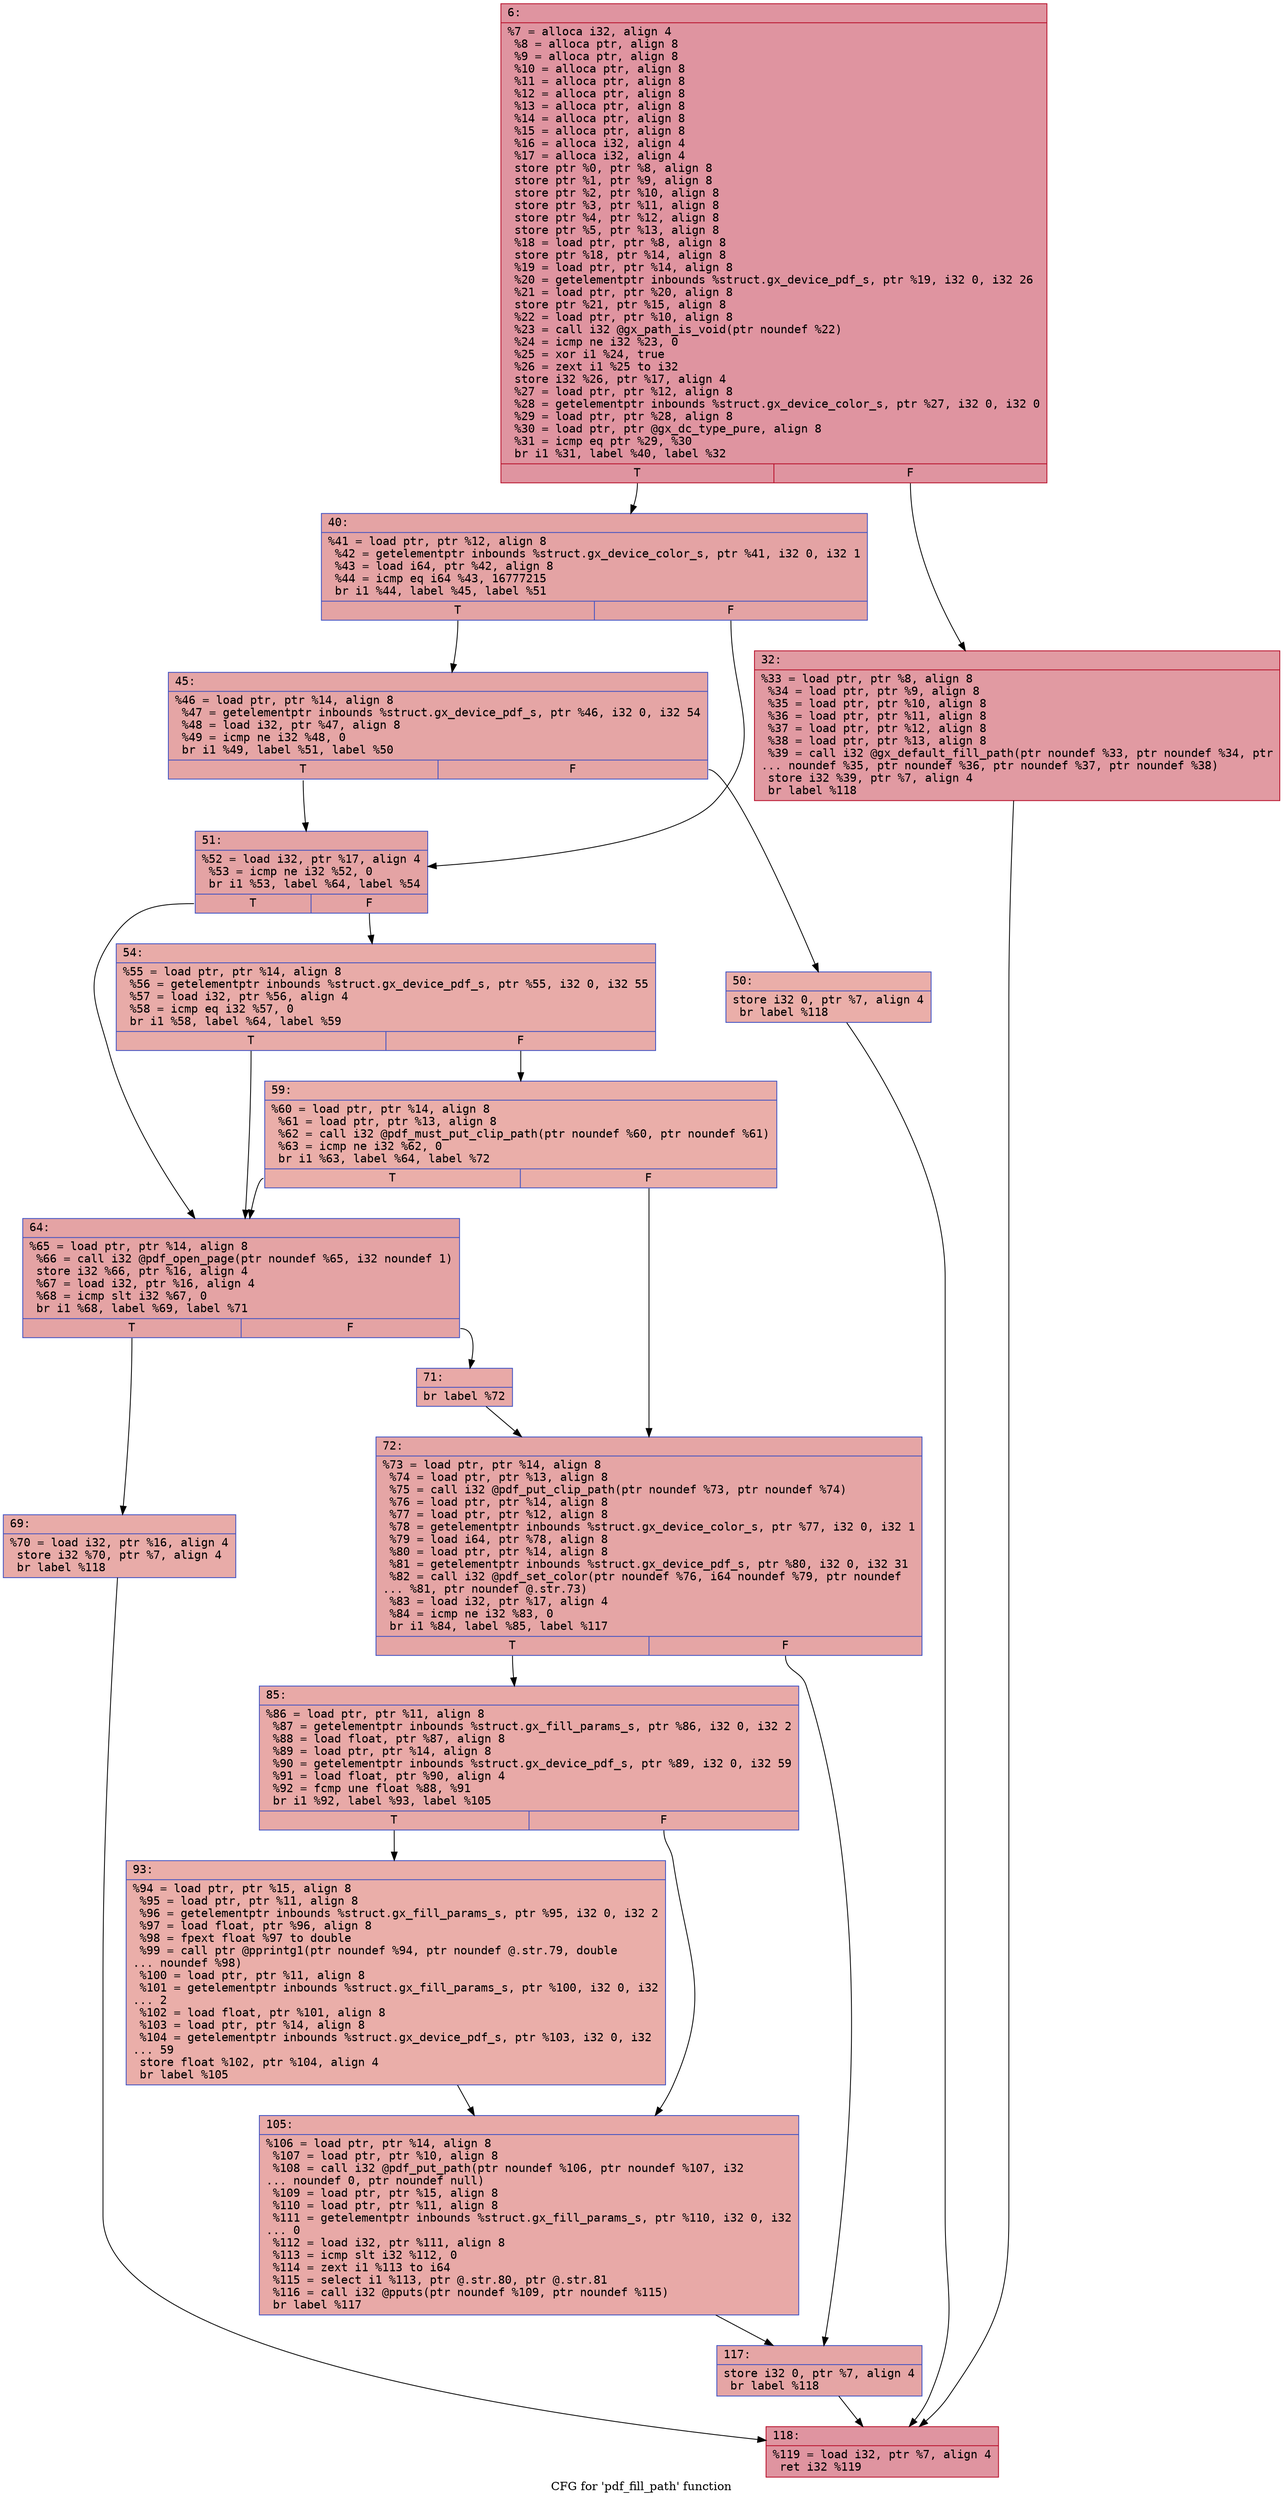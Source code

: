 digraph "CFG for 'pdf_fill_path' function" {
	label="CFG for 'pdf_fill_path' function";

	Node0x6000020af750 [shape=record,color="#b70d28ff", style=filled, fillcolor="#b70d2870" fontname="Courier",label="{6:\l|  %7 = alloca i32, align 4\l  %8 = alloca ptr, align 8\l  %9 = alloca ptr, align 8\l  %10 = alloca ptr, align 8\l  %11 = alloca ptr, align 8\l  %12 = alloca ptr, align 8\l  %13 = alloca ptr, align 8\l  %14 = alloca ptr, align 8\l  %15 = alloca ptr, align 8\l  %16 = alloca i32, align 4\l  %17 = alloca i32, align 4\l  store ptr %0, ptr %8, align 8\l  store ptr %1, ptr %9, align 8\l  store ptr %2, ptr %10, align 8\l  store ptr %3, ptr %11, align 8\l  store ptr %4, ptr %12, align 8\l  store ptr %5, ptr %13, align 8\l  %18 = load ptr, ptr %8, align 8\l  store ptr %18, ptr %14, align 8\l  %19 = load ptr, ptr %14, align 8\l  %20 = getelementptr inbounds %struct.gx_device_pdf_s, ptr %19, i32 0, i32 26\l  %21 = load ptr, ptr %20, align 8\l  store ptr %21, ptr %15, align 8\l  %22 = load ptr, ptr %10, align 8\l  %23 = call i32 @gx_path_is_void(ptr noundef %22)\l  %24 = icmp ne i32 %23, 0\l  %25 = xor i1 %24, true\l  %26 = zext i1 %25 to i32\l  store i32 %26, ptr %17, align 4\l  %27 = load ptr, ptr %12, align 8\l  %28 = getelementptr inbounds %struct.gx_device_color_s, ptr %27, i32 0, i32 0\l  %29 = load ptr, ptr %28, align 8\l  %30 = load ptr, ptr @gx_dc_type_pure, align 8\l  %31 = icmp eq ptr %29, %30\l  br i1 %31, label %40, label %32\l|{<s0>T|<s1>F}}"];
	Node0x6000020af750:s0 -> Node0x6000020af7f0[tooltip="6 -> 40\nProbability 37.50%" ];
	Node0x6000020af750:s1 -> Node0x6000020af7a0[tooltip="6 -> 32\nProbability 62.50%" ];
	Node0x6000020af7a0 [shape=record,color="#b70d28ff", style=filled, fillcolor="#bb1b2c70" fontname="Courier",label="{32:\l|  %33 = load ptr, ptr %8, align 8\l  %34 = load ptr, ptr %9, align 8\l  %35 = load ptr, ptr %10, align 8\l  %36 = load ptr, ptr %11, align 8\l  %37 = load ptr, ptr %12, align 8\l  %38 = load ptr, ptr %13, align 8\l  %39 = call i32 @gx_default_fill_path(ptr noundef %33, ptr noundef %34, ptr\l... noundef %35, ptr noundef %36, ptr noundef %37, ptr noundef %38)\l  store i32 %39, ptr %7, align 4\l  br label %118\l}"];
	Node0x6000020af7a0 -> Node0x6000020afc50[tooltip="32 -> 118\nProbability 100.00%" ];
	Node0x6000020af7f0 [shape=record,color="#3d50c3ff", style=filled, fillcolor="#c32e3170" fontname="Courier",label="{40:\l|  %41 = load ptr, ptr %12, align 8\l  %42 = getelementptr inbounds %struct.gx_device_color_s, ptr %41, i32 0, i32 1\l  %43 = load i64, ptr %42, align 8\l  %44 = icmp eq i64 %43, 16777215\l  br i1 %44, label %45, label %51\l|{<s0>T|<s1>F}}"];
	Node0x6000020af7f0:s0 -> Node0x6000020af840[tooltip="40 -> 45\nProbability 50.00%" ];
	Node0x6000020af7f0:s1 -> Node0x6000020af8e0[tooltip="40 -> 51\nProbability 50.00%" ];
	Node0x6000020af840 [shape=record,color="#3d50c3ff", style=filled, fillcolor="#c5333470" fontname="Courier",label="{45:\l|  %46 = load ptr, ptr %14, align 8\l  %47 = getelementptr inbounds %struct.gx_device_pdf_s, ptr %46, i32 0, i32 54\l  %48 = load i32, ptr %47, align 8\l  %49 = icmp ne i32 %48, 0\l  br i1 %49, label %51, label %50\l|{<s0>T|<s1>F}}"];
	Node0x6000020af840:s0 -> Node0x6000020af8e0[tooltip="45 -> 51\nProbability 62.50%" ];
	Node0x6000020af840:s1 -> Node0x6000020af890[tooltip="45 -> 50\nProbability 37.50%" ];
	Node0x6000020af890 [shape=record,color="#3d50c3ff", style=filled, fillcolor="#d0473d70" fontname="Courier",label="{50:\l|  store i32 0, ptr %7, align 4\l  br label %118\l}"];
	Node0x6000020af890 -> Node0x6000020afc50[tooltip="50 -> 118\nProbability 100.00%" ];
	Node0x6000020af8e0 [shape=record,color="#3d50c3ff", style=filled, fillcolor="#c32e3170" fontname="Courier",label="{51:\l|  %52 = load i32, ptr %17, align 4\l  %53 = icmp ne i32 %52, 0\l  br i1 %53, label %64, label %54\l|{<s0>T|<s1>F}}"];
	Node0x6000020af8e0:s0 -> Node0x6000020af9d0[tooltip="51 -> 64\nProbability 62.50%" ];
	Node0x6000020af8e0:s1 -> Node0x6000020af930[tooltip="51 -> 54\nProbability 37.50%" ];
	Node0x6000020af930 [shape=record,color="#3d50c3ff", style=filled, fillcolor="#cc403a70" fontname="Courier",label="{54:\l|  %55 = load ptr, ptr %14, align 8\l  %56 = getelementptr inbounds %struct.gx_device_pdf_s, ptr %55, i32 0, i32 55\l  %57 = load i32, ptr %56, align 4\l  %58 = icmp eq i32 %57, 0\l  br i1 %58, label %64, label %59\l|{<s0>T|<s1>F}}"];
	Node0x6000020af930:s0 -> Node0x6000020af9d0[tooltip="54 -> 64\nProbability 37.50%" ];
	Node0x6000020af930:s1 -> Node0x6000020af980[tooltip="54 -> 59\nProbability 62.50%" ];
	Node0x6000020af980 [shape=record,color="#3d50c3ff", style=filled, fillcolor="#d0473d70" fontname="Courier",label="{59:\l|  %60 = load ptr, ptr %14, align 8\l  %61 = load ptr, ptr %13, align 8\l  %62 = call i32 @pdf_must_put_clip_path(ptr noundef %60, ptr noundef %61)\l  %63 = icmp ne i32 %62, 0\l  br i1 %63, label %64, label %72\l|{<s0>T|<s1>F}}"];
	Node0x6000020af980:s0 -> Node0x6000020af9d0[tooltip="59 -> 64\nProbability 62.50%" ];
	Node0x6000020af980:s1 -> Node0x6000020afac0[tooltip="59 -> 72\nProbability 37.50%" ];
	Node0x6000020af9d0 [shape=record,color="#3d50c3ff", style=filled, fillcolor="#c32e3170" fontname="Courier",label="{64:\l|  %65 = load ptr, ptr %14, align 8\l  %66 = call i32 @pdf_open_page(ptr noundef %65, i32 noundef 1)\l  store i32 %66, ptr %16, align 4\l  %67 = load i32, ptr %16, align 4\l  %68 = icmp slt i32 %67, 0\l  br i1 %68, label %69, label %71\l|{<s0>T|<s1>F}}"];
	Node0x6000020af9d0:s0 -> Node0x6000020afa20[tooltip="64 -> 69\nProbability 37.50%" ];
	Node0x6000020af9d0:s1 -> Node0x6000020afa70[tooltip="64 -> 71\nProbability 62.50%" ];
	Node0x6000020afa20 [shape=record,color="#3d50c3ff", style=filled, fillcolor="#cc403a70" fontname="Courier",label="{69:\l|  %70 = load i32, ptr %16, align 4\l  store i32 %70, ptr %7, align 4\l  br label %118\l}"];
	Node0x6000020afa20 -> Node0x6000020afc50[tooltip="69 -> 118\nProbability 100.00%" ];
	Node0x6000020afa70 [shape=record,color="#3d50c3ff", style=filled, fillcolor="#ca3b3770" fontname="Courier",label="{71:\l|  br label %72\l}"];
	Node0x6000020afa70 -> Node0x6000020afac0[tooltip="71 -> 72\nProbability 100.00%" ];
	Node0x6000020afac0 [shape=record,color="#3d50c3ff", style=filled, fillcolor="#c5333470" fontname="Courier",label="{72:\l|  %73 = load ptr, ptr %14, align 8\l  %74 = load ptr, ptr %13, align 8\l  %75 = call i32 @pdf_put_clip_path(ptr noundef %73, ptr noundef %74)\l  %76 = load ptr, ptr %14, align 8\l  %77 = load ptr, ptr %12, align 8\l  %78 = getelementptr inbounds %struct.gx_device_color_s, ptr %77, i32 0, i32 1\l  %79 = load i64, ptr %78, align 8\l  %80 = load ptr, ptr %14, align 8\l  %81 = getelementptr inbounds %struct.gx_device_pdf_s, ptr %80, i32 0, i32 31\l  %82 = call i32 @pdf_set_color(ptr noundef %76, i64 noundef %79, ptr noundef\l... %81, ptr noundef @.str.73)\l  %83 = load i32, ptr %17, align 4\l  %84 = icmp ne i32 %83, 0\l  br i1 %84, label %85, label %117\l|{<s0>T|<s1>F}}"];
	Node0x6000020afac0:s0 -> Node0x6000020afb10[tooltip="72 -> 85\nProbability 62.50%" ];
	Node0x6000020afac0:s1 -> Node0x6000020afc00[tooltip="72 -> 117\nProbability 37.50%" ];
	Node0x6000020afb10 [shape=record,color="#3d50c3ff", style=filled, fillcolor="#ca3b3770" fontname="Courier",label="{85:\l|  %86 = load ptr, ptr %11, align 8\l  %87 = getelementptr inbounds %struct.gx_fill_params_s, ptr %86, i32 0, i32 2\l  %88 = load float, ptr %87, align 8\l  %89 = load ptr, ptr %14, align 8\l  %90 = getelementptr inbounds %struct.gx_device_pdf_s, ptr %89, i32 0, i32 59\l  %91 = load float, ptr %90, align 4\l  %92 = fcmp une float %88, %91\l  br i1 %92, label %93, label %105\l|{<s0>T|<s1>F}}"];
	Node0x6000020afb10:s0 -> Node0x6000020afb60[tooltip="85 -> 93\nProbability 62.50%" ];
	Node0x6000020afb10:s1 -> Node0x6000020afbb0[tooltip="85 -> 105\nProbability 37.50%" ];
	Node0x6000020afb60 [shape=record,color="#3d50c3ff", style=filled, fillcolor="#d0473d70" fontname="Courier",label="{93:\l|  %94 = load ptr, ptr %15, align 8\l  %95 = load ptr, ptr %11, align 8\l  %96 = getelementptr inbounds %struct.gx_fill_params_s, ptr %95, i32 0, i32 2\l  %97 = load float, ptr %96, align 8\l  %98 = fpext float %97 to double\l  %99 = call ptr @pprintg1(ptr noundef %94, ptr noundef @.str.79, double\l... noundef %98)\l  %100 = load ptr, ptr %11, align 8\l  %101 = getelementptr inbounds %struct.gx_fill_params_s, ptr %100, i32 0, i32\l... 2\l  %102 = load float, ptr %101, align 8\l  %103 = load ptr, ptr %14, align 8\l  %104 = getelementptr inbounds %struct.gx_device_pdf_s, ptr %103, i32 0, i32\l... 59\l  store float %102, ptr %104, align 4\l  br label %105\l}"];
	Node0x6000020afb60 -> Node0x6000020afbb0[tooltip="93 -> 105\nProbability 100.00%" ];
	Node0x6000020afbb0 [shape=record,color="#3d50c3ff", style=filled, fillcolor="#ca3b3770" fontname="Courier",label="{105:\l|  %106 = load ptr, ptr %14, align 8\l  %107 = load ptr, ptr %10, align 8\l  %108 = call i32 @pdf_put_path(ptr noundef %106, ptr noundef %107, i32\l... noundef 0, ptr noundef null)\l  %109 = load ptr, ptr %15, align 8\l  %110 = load ptr, ptr %11, align 8\l  %111 = getelementptr inbounds %struct.gx_fill_params_s, ptr %110, i32 0, i32\l... 0\l  %112 = load i32, ptr %111, align 8\l  %113 = icmp slt i32 %112, 0\l  %114 = zext i1 %113 to i64\l  %115 = select i1 %113, ptr @.str.80, ptr @.str.81\l  %116 = call i32 @pputs(ptr noundef %109, ptr noundef %115)\l  br label %117\l}"];
	Node0x6000020afbb0 -> Node0x6000020afc00[tooltip="105 -> 117\nProbability 100.00%" ];
	Node0x6000020afc00 [shape=record,color="#3d50c3ff", style=filled, fillcolor="#c5333470" fontname="Courier",label="{117:\l|  store i32 0, ptr %7, align 4\l  br label %118\l}"];
	Node0x6000020afc00 -> Node0x6000020afc50[tooltip="117 -> 118\nProbability 100.00%" ];
	Node0x6000020afc50 [shape=record,color="#b70d28ff", style=filled, fillcolor="#b70d2870" fontname="Courier",label="{118:\l|  %119 = load i32, ptr %7, align 4\l  ret i32 %119\l}"];
}
